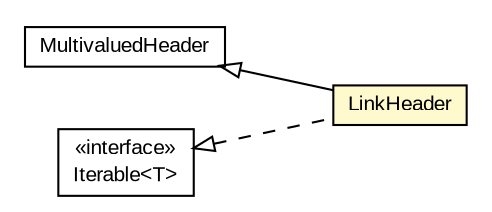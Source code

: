 #!/usr/local/bin/dot
#
# Class diagram 
# Generated by UMLGraph version R5_6-24-gf6e263 (http://www.umlgraph.org/)
#

digraph G {
	edge [fontname="arial",fontsize=10,labelfontname="arial",labelfontsize=10];
	node [fontname="arial",fontsize=10,shape=plaintext];
	nodesep=0.25;
	ranksep=0.5;
	rankdir=LR;
	// io.reinert.requestor.header.MultivaluedHeader
	c7542 [label=<<table title="io.reinert.requestor.header.MultivaluedHeader" border="0" cellborder="1" cellspacing="0" cellpadding="2" port="p" href="./MultivaluedHeader.html">
		<tr><td><table border="0" cellspacing="0" cellpadding="1">
<tr><td align="center" balign="center"> MultivaluedHeader </td></tr>
		</table></td></tr>
		</table>>, URL="./MultivaluedHeader.html", fontname="arial", fontcolor="black", fontsize=10.0];
	// io.reinert.requestor.header.LinkHeader
	c7543 [label=<<table title="io.reinert.requestor.header.LinkHeader" border="0" cellborder="1" cellspacing="0" cellpadding="2" port="p" bgcolor="lemonChiffon" href="./LinkHeader.html">
		<tr><td><table border="0" cellspacing="0" cellpadding="1">
<tr><td align="center" balign="center"> LinkHeader </td></tr>
		</table></td></tr>
		</table>>, URL="./LinkHeader.html", fontname="arial", fontcolor="black", fontsize=10.0];
	//io.reinert.requestor.header.LinkHeader extends io.reinert.requestor.header.MultivaluedHeader
	c7542:p -> c7543:p [dir=back,arrowtail=empty];
	//io.reinert.requestor.header.LinkHeader implements java.lang.Iterable<T>
	c7594:p -> c7543:p [dir=back,arrowtail=empty,style=dashed];
	// java.lang.Iterable<T>
	c7594 [label=<<table title="java.lang.Iterable" border="0" cellborder="1" cellspacing="0" cellpadding="2" port="p" href="http://download.oracle.com/javase/7/docs/api/java/lang/Iterable.html">
		<tr><td><table border="0" cellspacing="0" cellpadding="1">
<tr><td align="center" balign="center"> &#171;interface&#187; </td></tr>
<tr><td align="center" balign="center"> Iterable&lt;T&gt; </td></tr>
		</table></td></tr>
		</table>>, URL="http://download.oracle.com/javase/7/docs/api/java/lang/Iterable.html", fontname="arial", fontcolor="black", fontsize=10.0];
}

